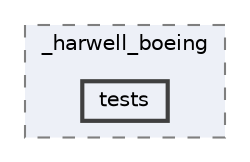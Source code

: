 digraph "/home/jam/Research/IRES-2025/dev/src/llm-scripts/testing/hypothesis-testing/hyp-env/lib/python3.12/site-packages/scipy/io/_harwell_boeing/tests"
{
 // LATEX_PDF_SIZE
  bgcolor="transparent";
  edge [fontname=Helvetica,fontsize=10,labelfontname=Helvetica,labelfontsize=10];
  node [fontname=Helvetica,fontsize=10,shape=box,height=0.2,width=0.4];
  compound=true
  subgraph clusterdir_dfbb5ceb6f885594a4ba054ca7f7ade8 {
    graph [ bgcolor="#edf0f7", pencolor="grey50", label="_harwell_boeing", fontname=Helvetica,fontsize=10 style="filled,dashed", URL="dir_dfbb5ceb6f885594a4ba054ca7f7ade8.html",tooltip=""]
  dir_ba05e689400b5516ffbbb65228e71bc2 [label="tests", fillcolor="#edf0f7", color="grey25", style="filled,bold", URL="dir_ba05e689400b5516ffbbb65228e71bc2.html",tooltip=""];
  }
}
